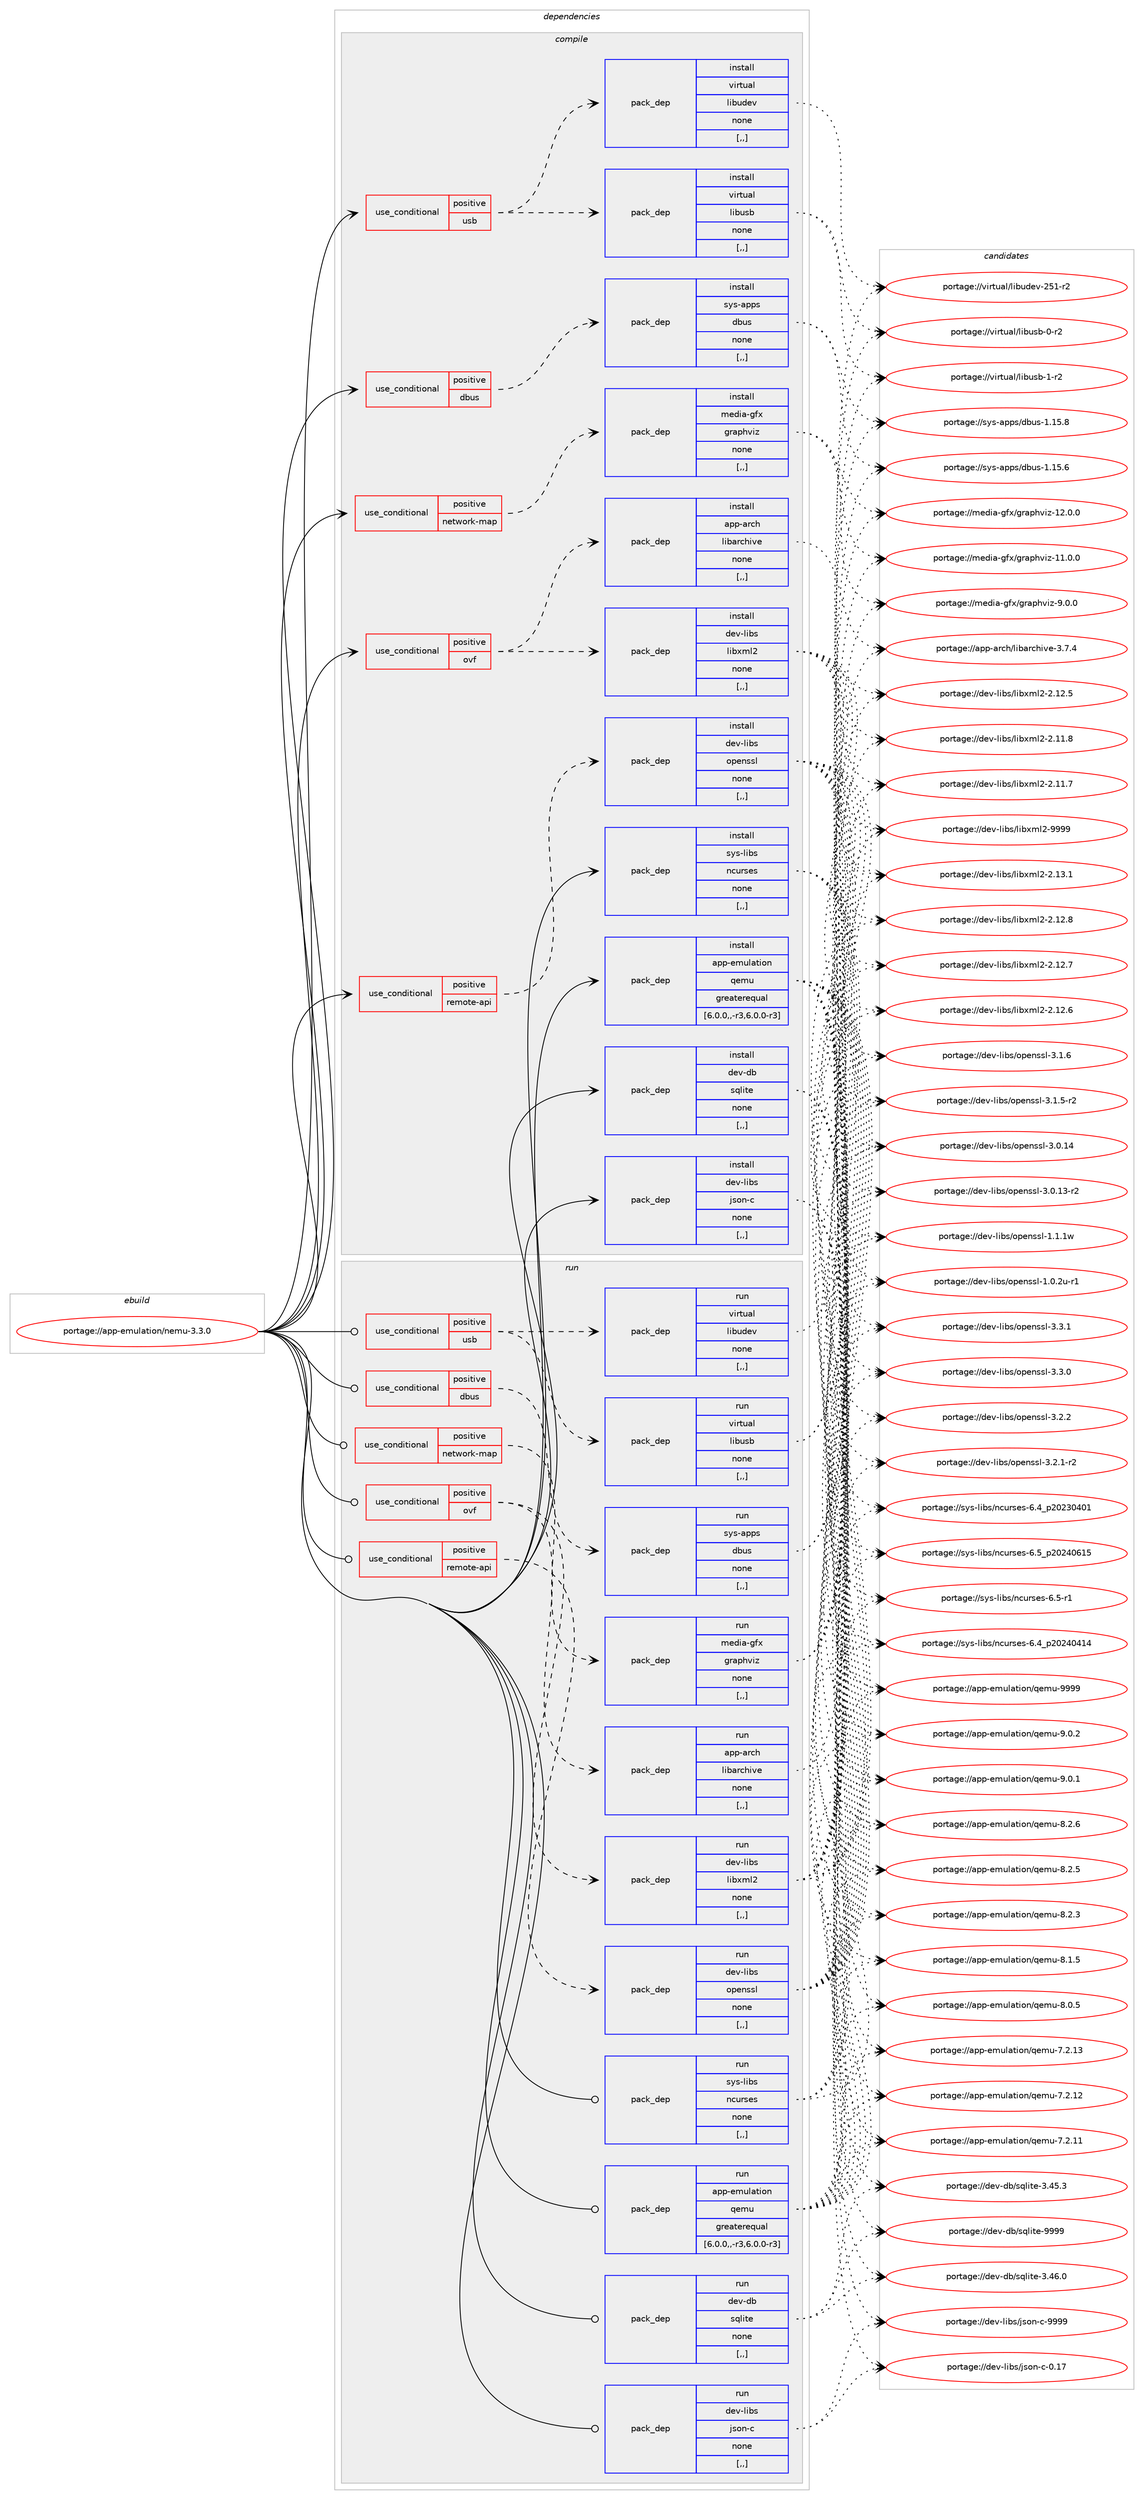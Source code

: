 digraph prolog {

# *************
# Graph options
# *************

newrank=true;
concentrate=true;
compound=true;
graph [rankdir=LR,fontname=Helvetica,fontsize=10,ranksep=1.5];#, ranksep=2.5, nodesep=0.2];
edge  [arrowhead=vee];
node  [fontname=Helvetica,fontsize=10];

# **********
# The ebuild
# **********

subgraph cluster_leftcol {
color=gray;
label=<<i>ebuild</i>>;
id [label="portage://app-emulation/nemu-3.3.0", color=red, width=4, href="../app-emulation/nemu-3.3.0.svg"];
}

# ****************
# The dependencies
# ****************

subgraph cluster_midcol {
color=gray;
label=<<i>dependencies</i>>;
subgraph cluster_compile {
fillcolor="#eeeeee";
style=filled;
label=<<i>compile</i>>;
subgraph cond7009 {
dependency26352 [label=<<TABLE BORDER="0" CELLBORDER="1" CELLSPACING="0" CELLPADDING="4"><TR><TD ROWSPAN="3" CELLPADDING="10">use_conditional</TD></TR><TR><TD>positive</TD></TR><TR><TD>dbus</TD></TR></TABLE>>, shape=none, color=red];
subgraph pack19141 {
dependency26353 [label=<<TABLE BORDER="0" CELLBORDER="1" CELLSPACING="0" CELLPADDING="4" WIDTH="220"><TR><TD ROWSPAN="6" CELLPADDING="30">pack_dep</TD></TR><TR><TD WIDTH="110">install</TD></TR><TR><TD>sys-apps</TD></TR><TR><TD>dbus</TD></TR><TR><TD>none</TD></TR><TR><TD>[,,]</TD></TR></TABLE>>, shape=none, color=blue];
}
dependency26352:e -> dependency26353:w [weight=20,style="dashed",arrowhead="vee"];
}
id:e -> dependency26352:w [weight=20,style="solid",arrowhead="vee"];
subgraph cond7010 {
dependency26354 [label=<<TABLE BORDER="0" CELLBORDER="1" CELLSPACING="0" CELLPADDING="4"><TR><TD ROWSPAN="3" CELLPADDING="10">use_conditional</TD></TR><TR><TD>positive</TD></TR><TR><TD>network-map</TD></TR></TABLE>>, shape=none, color=red];
subgraph pack19142 {
dependency26355 [label=<<TABLE BORDER="0" CELLBORDER="1" CELLSPACING="0" CELLPADDING="4" WIDTH="220"><TR><TD ROWSPAN="6" CELLPADDING="30">pack_dep</TD></TR><TR><TD WIDTH="110">install</TD></TR><TR><TD>media-gfx</TD></TR><TR><TD>graphviz</TD></TR><TR><TD>none</TD></TR><TR><TD>[,,]</TD></TR></TABLE>>, shape=none, color=blue];
}
dependency26354:e -> dependency26355:w [weight=20,style="dashed",arrowhead="vee"];
}
id:e -> dependency26354:w [weight=20,style="solid",arrowhead="vee"];
subgraph cond7011 {
dependency26356 [label=<<TABLE BORDER="0" CELLBORDER="1" CELLSPACING="0" CELLPADDING="4"><TR><TD ROWSPAN="3" CELLPADDING="10">use_conditional</TD></TR><TR><TD>positive</TD></TR><TR><TD>ovf</TD></TR></TABLE>>, shape=none, color=red];
subgraph pack19143 {
dependency26357 [label=<<TABLE BORDER="0" CELLBORDER="1" CELLSPACING="0" CELLPADDING="4" WIDTH="220"><TR><TD ROWSPAN="6" CELLPADDING="30">pack_dep</TD></TR><TR><TD WIDTH="110">install</TD></TR><TR><TD>dev-libs</TD></TR><TR><TD>libxml2</TD></TR><TR><TD>none</TD></TR><TR><TD>[,,]</TD></TR></TABLE>>, shape=none, color=blue];
}
dependency26356:e -> dependency26357:w [weight=20,style="dashed",arrowhead="vee"];
subgraph pack19144 {
dependency26358 [label=<<TABLE BORDER="0" CELLBORDER="1" CELLSPACING="0" CELLPADDING="4" WIDTH="220"><TR><TD ROWSPAN="6" CELLPADDING="30">pack_dep</TD></TR><TR><TD WIDTH="110">install</TD></TR><TR><TD>app-arch</TD></TR><TR><TD>libarchive</TD></TR><TR><TD>none</TD></TR><TR><TD>[,,]</TD></TR></TABLE>>, shape=none, color=blue];
}
dependency26356:e -> dependency26358:w [weight=20,style="dashed",arrowhead="vee"];
}
id:e -> dependency26356:w [weight=20,style="solid",arrowhead="vee"];
subgraph cond7012 {
dependency26359 [label=<<TABLE BORDER="0" CELLBORDER="1" CELLSPACING="0" CELLPADDING="4"><TR><TD ROWSPAN="3" CELLPADDING="10">use_conditional</TD></TR><TR><TD>positive</TD></TR><TR><TD>remote-api</TD></TR></TABLE>>, shape=none, color=red];
subgraph pack19145 {
dependency26360 [label=<<TABLE BORDER="0" CELLBORDER="1" CELLSPACING="0" CELLPADDING="4" WIDTH="220"><TR><TD ROWSPAN="6" CELLPADDING="30">pack_dep</TD></TR><TR><TD WIDTH="110">install</TD></TR><TR><TD>dev-libs</TD></TR><TR><TD>openssl</TD></TR><TR><TD>none</TD></TR><TR><TD>[,,]</TD></TR></TABLE>>, shape=none, color=blue];
}
dependency26359:e -> dependency26360:w [weight=20,style="dashed",arrowhead="vee"];
}
id:e -> dependency26359:w [weight=20,style="solid",arrowhead="vee"];
subgraph cond7013 {
dependency26361 [label=<<TABLE BORDER="0" CELLBORDER="1" CELLSPACING="0" CELLPADDING="4"><TR><TD ROWSPAN="3" CELLPADDING="10">use_conditional</TD></TR><TR><TD>positive</TD></TR><TR><TD>usb</TD></TR></TABLE>>, shape=none, color=red];
subgraph pack19146 {
dependency26362 [label=<<TABLE BORDER="0" CELLBORDER="1" CELLSPACING="0" CELLPADDING="4" WIDTH="220"><TR><TD ROWSPAN="6" CELLPADDING="30">pack_dep</TD></TR><TR><TD WIDTH="110">install</TD></TR><TR><TD>virtual</TD></TR><TR><TD>libusb</TD></TR><TR><TD>none</TD></TR><TR><TD>[,,]</TD></TR></TABLE>>, shape=none, color=blue];
}
dependency26361:e -> dependency26362:w [weight=20,style="dashed",arrowhead="vee"];
subgraph pack19147 {
dependency26363 [label=<<TABLE BORDER="0" CELLBORDER="1" CELLSPACING="0" CELLPADDING="4" WIDTH="220"><TR><TD ROWSPAN="6" CELLPADDING="30">pack_dep</TD></TR><TR><TD WIDTH="110">install</TD></TR><TR><TD>virtual</TD></TR><TR><TD>libudev</TD></TR><TR><TD>none</TD></TR><TR><TD>[,,]</TD></TR></TABLE>>, shape=none, color=blue];
}
dependency26361:e -> dependency26363:w [weight=20,style="dashed",arrowhead="vee"];
}
id:e -> dependency26361:w [weight=20,style="solid",arrowhead="vee"];
subgraph pack19148 {
dependency26364 [label=<<TABLE BORDER="0" CELLBORDER="1" CELLSPACING="0" CELLPADDING="4" WIDTH="220"><TR><TD ROWSPAN="6" CELLPADDING="30">pack_dep</TD></TR><TR><TD WIDTH="110">install</TD></TR><TR><TD>app-emulation</TD></TR><TR><TD>qemu</TD></TR><TR><TD>greaterequal</TD></TR><TR><TD>[6.0.0,,-r3,6.0.0-r3]</TD></TR></TABLE>>, shape=none, color=blue];
}
id:e -> dependency26364:w [weight=20,style="solid",arrowhead="vee"];
subgraph pack19149 {
dependency26365 [label=<<TABLE BORDER="0" CELLBORDER="1" CELLSPACING="0" CELLPADDING="4" WIDTH="220"><TR><TD ROWSPAN="6" CELLPADDING="30">pack_dep</TD></TR><TR><TD WIDTH="110">install</TD></TR><TR><TD>dev-db</TD></TR><TR><TD>sqlite</TD></TR><TR><TD>none</TD></TR><TR><TD>[,,]</TD></TR></TABLE>>, shape=none, color=blue];
}
id:e -> dependency26365:w [weight=20,style="solid",arrowhead="vee"];
subgraph pack19150 {
dependency26366 [label=<<TABLE BORDER="0" CELLBORDER="1" CELLSPACING="0" CELLPADDING="4" WIDTH="220"><TR><TD ROWSPAN="6" CELLPADDING="30">pack_dep</TD></TR><TR><TD WIDTH="110">install</TD></TR><TR><TD>dev-libs</TD></TR><TR><TD>json-c</TD></TR><TR><TD>none</TD></TR><TR><TD>[,,]</TD></TR></TABLE>>, shape=none, color=blue];
}
id:e -> dependency26366:w [weight=20,style="solid",arrowhead="vee"];
subgraph pack19151 {
dependency26367 [label=<<TABLE BORDER="0" CELLBORDER="1" CELLSPACING="0" CELLPADDING="4" WIDTH="220"><TR><TD ROWSPAN="6" CELLPADDING="30">pack_dep</TD></TR><TR><TD WIDTH="110">install</TD></TR><TR><TD>sys-libs</TD></TR><TR><TD>ncurses</TD></TR><TR><TD>none</TD></TR><TR><TD>[,,]</TD></TR></TABLE>>, shape=none, color=blue];
}
id:e -> dependency26367:w [weight=20,style="solid",arrowhead="vee"];
}
subgraph cluster_compileandrun {
fillcolor="#eeeeee";
style=filled;
label=<<i>compile and run</i>>;
}
subgraph cluster_run {
fillcolor="#eeeeee";
style=filled;
label=<<i>run</i>>;
subgraph cond7014 {
dependency26368 [label=<<TABLE BORDER="0" CELLBORDER="1" CELLSPACING="0" CELLPADDING="4"><TR><TD ROWSPAN="3" CELLPADDING="10">use_conditional</TD></TR><TR><TD>positive</TD></TR><TR><TD>dbus</TD></TR></TABLE>>, shape=none, color=red];
subgraph pack19152 {
dependency26369 [label=<<TABLE BORDER="0" CELLBORDER="1" CELLSPACING="0" CELLPADDING="4" WIDTH="220"><TR><TD ROWSPAN="6" CELLPADDING="30">pack_dep</TD></TR><TR><TD WIDTH="110">run</TD></TR><TR><TD>sys-apps</TD></TR><TR><TD>dbus</TD></TR><TR><TD>none</TD></TR><TR><TD>[,,]</TD></TR></TABLE>>, shape=none, color=blue];
}
dependency26368:e -> dependency26369:w [weight=20,style="dashed",arrowhead="vee"];
}
id:e -> dependency26368:w [weight=20,style="solid",arrowhead="odot"];
subgraph cond7015 {
dependency26370 [label=<<TABLE BORDER="0" CELLBORDER="1" CELLSPACING="0" CELLPADDING="4"><TR><TD ROWSPAN="3" CELLPADDING="10">use_conditional</TD></TR><TR><TD>positive</TD></TR><TR><TD>network-map</TD></TR></TABLE>>, shape=none, color=red];
subgraph pack19153 {
dependency26371 [label=<<TABLE BORDER="0" CELLBORDER="1" CELLSPACING="0" CELLPADDING="4" WIDTH="220"><TR><TD ROWSPAN="6" CELLPADDING="30">pack_dep</TD></TR><TR><TD WIDTH="110">run</TD></TR><TR><TD>media-gfx</TD></TR><TR><TD>graphviz</TD></TR><TR><TD>none</TD></TR><TR><TD>[,,]</TD></TR></TABLE>>, shape=none, color=blue];
}
dependency26370:e -> dependency26371:w [weight=20,style="dashed",arrowhead="vee"];
}
id:e -> dependency26370:w [weight=20,style="solid",arrowhead="odot"];
subgraph cond7016 {
dependency26372 [label=<<TABLE BORDER="0" CELLBORDER="1" CELLSPACING="0" CELLPADDING="4"><TR><TD ROWSPAN="3" CELLPADDING="10">use_conditional</TD></TR><TR><TD>positive</TD></TR><TR><TD>ovf</TD></TR></TABLE>>, shape=none, color=red];
subgraph pack19154 {
dependency26373 [label=<<TABLE BORDER="0" CELLBORDER="1" CELLSPACING="0" CELLPADDING="4" WIDTH="220"><TR><TD ROWSPAN="6" CELLPADDING="30">pack_dep</TD></TR><TR><TD WIDTH="110">run</TD></TR><TR><TD>dev-libs</TD></TR><TR><TD>libxml2</TD></TR><TR><TD>none</TD></TR><TR><TD>[,,]</TD></TR></TABLE>>, shape=none, color=blue];
}
dependency26372:e -> dependency26373:w [weight=20,style="dashed",arrowhead="vee"];
subgraph pack19155 {
dependency26374 [label=<<TABLE BORDER="0" CELLBORDER="1" CELLSPACING="0" CELLPADDING="4" WIDTH="220"><TR><TD ROWSPAN="6" CELLPADDING="30">pack_dep</TD></TR><TR><TD WIDTH="110">run</TD></TR><TR><TD>app-arch</TD></TR><TR><TD>libarchive</TD></TR><TR><TD>none</TD></TR><TR><TD>[,,]</TD></TR></TABLE>>, shape=none, color=blue];
}
dependency26372:e -> dependency26374:w [weight=20,style="dashed",arrowhead="vee"];
}
id:e -> dependency26372:w [weight=20,style="solid",arrowhead="odot"];
subgraph cond7017 {
dependency26375 [label=<<TABLE BORDER="0" CELLBORDER="1" CELLSPACING="0" CELLPADDING="4"><TR><TD ROWSPAN="3" CELLPADDING="10">use_conditional</TD></TR><TR><TD>positive</TD></TR><TR><TD>remote-api</TD></TR></TABLE>>, shape=none, color=red];
subgraph pack19156 {
dependency26376 [label=<<TABLE BORDER="0" CELLBORDER="1" CELLSPACING="0" CELLPADDING="4" WIDTH="220"><TR><TD ROWSPAN="6" CELLPADDING="30">pack_dep</TD></TR><TR><TD WIDTH="110">run</TD></TR><TR><TD>dev-libs</TD></TR><TR><TD>openssl</TD></TR><TR><TD>none</TD></TR><TR><TD>[,,]</TD></TR></TABLE>>, shape=none, color=blue];
}
dependency26375:e -> dependency26376:w [weight=20,style="dashed",arrowhead="vee"];
}
id:e -> dependency26375:w [weight=20,style="solid",arrowhead="odot"];
subgraph cond7018 {
dependency26377 [label=<<TABLE BORDER="0" CELLBORDER="1" CELLSPACING="0" CELLPADDING="4"><TR><TD ROWSPAN="3" CELLPADDING="10">use_conditional</TD></TR><TR><TD>positive</TD></TR><TR><TD>usb</TD></TR></TABLE>>, shape=none, color=red];
subgraph pack19157 {
dependency26378 [label=<<TABLE BORDER="0" CELLBORDER="1" CELLSPACING="0" CELLPADDING="4" WIDTH="220"><TR><TD ROWSPAN="6" CELLPADDING="30">pack_dep</TD></TR><TR><TD WIDTH="110">run</TD></TR><TR><TD>virtual</TD></TR><TR><TD>libusb</TD></TR><TR><TD>none</TD></TR><TR><TD>[,,]</TD></TR></TABLE>>, shape=none, color=blue];
}
dependency26377:e -> dependency26378:w [weight=20,style="dashed",arrowhead="vee"];
subgraph pack19158 {
dependency26379 [label=<<TABLE BORDER="0" CELLBORDER="1" CELLSPACING="0" CELLPADDING="4" WIDTH="220"><TR><TD ROWSPAN="6" CELLPADDING="30">pack_dep</TD></TR><TR><TD WIDTH="110">run</TD></TR><TR><TD>virtual</TD></TR><TR><TD>libudev</TD></TR><TR><TD>none</TD></TR><TR><TD>[,,]</TD></TR></TABLE>>, shape=none, color=blue];
}
dependency26377:e -> dependency26379:w [weight=20,style="dashed",arrowhead="vee"];
}
id:e -> dependency26377:w [weight=20,style="solid",arrowhead="odot"];
subgraph pack19159 {
dependency26380 [label=<<TABLE BORDER="0" CELLBORDER="1" CELLSPACING="0" CELLPADDING="4" WIDTH="220"><TR><TD ROWSPAN="6" CELLPADDING="30">pack_dep</TD></TR><TR><TD WIDTH="110">run</TD></TR><TR><TD>app-emulation</TD></TR><TR><TD>qemu</TD></TR><TR><TD>greaterequal</TD></TR><TR><TD>[6.0.0,,-r3,6.0.0-r3]</TD></TR></TABLE>>, shape=none, color=blue];
}
id:e -> dependency26380:w [weight=20,style="solid",arrowhead="odot"];
subgraph pack19160 {
dependency26381 [label=<<TABLE BORDER="0" CELLBORDER="1" CELLSPACING="0" CELLPADDING="4" WIDTH="220"><TR><TD ROWSPAN="6" CELLPADDING="30">pack_dep</TD></TR><TR><TD WIDTH="110">run</TD></TR><TR><TD>dev-db</TD></TR><TR><TD>sqlite</TD></TR><TR><TD>none</TD></TR><TR><TD>[,,]</TD></TR></TABLE>>, shape=none, color=blue];
}
id:e -> dependency26381:w [weight=20,style="solid",arrowhead="odot"];
subgraph pack19161 {
dependency26382 [label=<<TABLE BORDER="0" CELLBORDER="1" CELLSPACING="0" CELLPADDING="4" WIDTH="220"><TR><TD ROWSPAN="6" CELLPADDING="30">pack_dep</TD></TR><TR><TD WIDTH="110">run</TD></TR><TR><TD>dev-libs</TD></TR><TR><TD>json-c</TD></TR><TR><TD>none</TD></TR><TR><TD>[,,]</TD></TR></TABLE>>, shape=none, color=blue];
}
id:e -> dependency26382:w [weight=20,style="solid",arrowhead="odot"];
subgraph pack19162 {
dependency26383 [label=<<TABLE BORDER="0" CELLBORDER="1" CELLSPACING="0" CELLPADDING="4" WIDTH="220"><TR><TD ROWSPAN="6" CELLPADDING="30">pack_dep</TD></TR><TR><TD WIDTH="110">run</TD></TR><TR><TD>sys-libs</TD></TR><TR><TD>ncurses</TD></TR><TR><TD>none</TD></TR><TR><TD>[,,]</TD></TR></TABLE>>, shape=none, color=blue];
}
id:e -> dependency26383:w [weight=20,style="solid",arrowhead="odot"];
}
}

# **************
# The candidates
# **************

subgraph cluster_choices {
rank=same;
color=gray;
label=<<i>candidates</i>>;

subgraph choice19141 {
color=black;
nodesep=1;
choice1151211154597112112115471009811711545494649534656 [label="portage://sys-apps/dbus-1.15.8", color=red, width=4,href="../sys-apps/dbus-1.15.8.svg"];
choice1151211154597112112115471009811711545494649534654 [label="portage://sys-apps/dbus-1.15.6", color=red, width=4,href="../sys-apps/dbus-1.15.6.svg"];
dependency26353:e -> choice1151211154597112112115471009811711545494649534656:w [style=dotted,weight="100"];
dependency26353:e -> choice1151211154597112112115471009811711545494649534654:w [style=dotted,weight="100"];
}
subgraph choice19142 {
color=black;
nodesep=1;
choice1091011001059745103102120471031149711210411810512245495046484648 [label="portage://media-gfx/graphviz-12.0.0", color=red, width=4,href="../media-gfx/graphviz-12.0.0.svg"];
choice1091011001059745103102120471031149711210411810512245494946484648 [label="portage://media-gfx/graphviz-11.0.0", color=red, width=4,href="../media-gfx/graphviz-11.0.0.svg"];
choice10910110010597451031021204710311497112104118105122455746484648 [label="portage://media-gfx/graphviz-9.0.0", color=red, width=4,href="../media-gfx/graphviz-9.0.0.svg"];
dependency26355:e -> choice1091011001059745103102120471031149711210411810512245495046484648:w [style=dotted,weight="100"];
dependency26355:e -> choice1091011001059745103102120471031149711210411810512245494946484648:w [style=dotted,weight="100"];
dependency26355:e -> choice10910110010597451031021204710311497112104118105122455746484648:w [style=dotted,weight="100"];
}
subgraph choice19143 {
color=black;
nodesep=1;
choice10010111845108105981154710810598120109108504557575757 [label="portage://dev-libs/libxml2-9999", color=red, width=4,href="../dev-libs/libxml2-9999.svg"];
choice100101118451081059811547108105981201091085045504649514649 [label="portage://dev-libs/libxml2-2.13.1", color=red, width=4,href="../dev-libs/libxml2-2.13.1.svg"];
choice100101118451081059811547108105981201091085045504649504656 [label="portage://dev-libs/libxml2-2.12.8", color=red, width=4,href="../dev-libs/libxml2-2.12.8.svg"];
choice100101118451081059811547108105981201091085045504649504655 [label="portage://dev-libs/libxml2-2.12.7", color=red, width=4,href="../dev-libs/libxml2-2.12.7.svg"];
choice100101118451081059811547108105981201091085045504649504654 [label="portage://dev-libs/libxml2-2.12.6", color=red, width=4,href="../dev-libs/libxml2-2.12.6.svg"];
choice100101118451081059811547108105981201091085045504649504653 [label="portage://dev-libs/libxml2-2.12.5", color=red, width=4,href="../dev-libs/libxml2-2.12.5.svg"];
choice100101118451081059811547108105981201091085045504649494656 [label="portage://dev-libs/libxml2-2.11.8", color=red, width=4,href="../dev-libs/libxml2-2.11.8.svg"];
choice100101118451081059811547108105981201091085045504649494655 [label="portage://dev-libs/libxml2-2.11.7", color=red, width=4,href="../dev-libs/libxml2-2.11.7.svg"];
dependency26357:e -> choice10010111845108105981154710810598120109108504557575757:w [style=dotted,weight="100"];
dependency26357:e -> choice100101118451081059811547108105981201091085045504649514649:w [style=dotted,weight="100"];
dependency26357:e -> choice100101118451081059811547108105981201091085045504649504656:w [style=dotted,weight="100"];
dependency26357:e -> choice100101118451081059811547108105981201091085045504649504655:w [style=dotted,weight="100"];
dependency26357:e -> choice100101118451081059811547108105981201091085045504649504654:w [style=dotted,weight="100"];
dependency26357:e -> choice100101118451081059811547108105981201091085045504649504653:w [style=dotted,weight="100"];
dependency26357:e -> choice100101118451081059811547108105981201091085045504649494656:w [style=dotted,weight="100"];
dependency26357:e -> choice100101118451081059811547108105981201091085045504649494655:w [style=dotted,weight="100"];
}
subgraph choice19144 {
color=black;
nodesep=1;
choice9711211245971149910447108105989711499104105118101455146554652 [label="portage://app-arch/libarchive-3.7.4", color=red, width=4,href="../app-arch/libarchive-3.7.4.svg"];
dependency26358:e -> choice9711211245971149910447108105989711499104105118101455146554652:w [style=dotted,weight="100"];
}
subgraph choice19145 {
color=black;
nodesep=1;
choice100101118451081059811547111112101110115115108455146514649 [label="portage://dev-libs/openssl-3.3.1", color=red, width=4,href="../dev-libs/openssl-3.3.1.svg"];
choice100101118451081059811547111112101110115115108455146514648 [label="portage://dev-libs/openssl-3.3.0", color=red, width=4,href="../dev-libs/openssl-3.3.0.svg"];
choice100101118451081059811547111112101110115115108455146504650 [label="portage://dev-libs/openssl-3.2.2", color=red, width=4,href="../dev-libs/openssl-3.2.2.svg"];
choice1001011184510810598115471111121011101151151084551465046494511450 [label="portage://dev-libs/openssl-3.2.1-r2", color=red, width=4,href="../dev-libs/openssl-3.2.1-r2.svg"];
choice100101118451081059811547111112101110115115108455146494654 [label="portage://dev-libs/openssl-3.1.6", color=red, width=4,href="../dev-libs/openssl-3.1.6.svg"];
choice1001011184510810598115471111121011101151151084551464946534511450 [label="portage://dev-libs/openssl-3.1.5-r2", color=red, width=4,href="../dev-libs/openssl-3.1.5-r2.svg"];
choice10010111845108105981154711111210111011511510845514648464952 [label="portage://dev-libs/openssl-3.0.14", color=red, width=4,href="../dev-libs/openssl-3.0.14.svg"];
choice100101118451081059811547111112101110115115108455146484649514511450 [label="portage://dev-libs/openssl-3.0.13-r2", color=red, width=4,href="../dev-libs/openssl-3.0.13-r2.svg"];
choice100101118451081059811547111112101110115115108454946494649119 [label="portage://dev-libs/openssl-1.1.1w", color=red, width=4,href="../dev-libs/openssl-1.1.1w.svg"];
choice1001011184510810598115471111121011101151151084549464846501174511449 [label="portage://dev-libs/openssl-1.0.2u-r1", color=red, width=4,href="../dev-libs/openssl-1.0.2u-r1.svg"];
dependency26360:e -> choice100101118451081059811547111112101110115115108455146514649:w [style=dotted,weight="100"];
dependency26360:e -> choice100101118451081059811547111112101110115115108455146514648:w [style=dotted,weight="100"];
dependency26360:e -> choice100101118451081059811547111112101110115115108455146504650:w [style=dotted,weight="100"];
dependency26360:e -> choice1001011184510810598115471111121011101151151084551465046494511450:w [style=dotted,weight="100"];
dependency26360:e -> choice100101118451081059811547111112101110115115108455146494654:w [style=dotted,weight="100"];
dependency26360:e -> choice1001011184510810598115471111121011101151151084551464946534511450:w [style=dotted,weight="100"];
dependency26360:e -> choice10010111845108105981154711111210111011511510845514648464952:w [style=dotted,weight="100"];
dependency26360:e -> choice100101118451081059811547111112101110115115108455146484649514511450:w [style=dotted,weight="100"];
dependency26360:e -> choice100101118451081059811547111112101110115115108454946494649119:w [style=dotted,weight="100"];
dependency26360:e -> choice1001011184510810598115471111121011101151151084549464846501174511449:w [style=dotted,weight="100"];
}
subgraph choice19146 {
color=black;
nodesep=1;
choice1181051141161179710847108105981171159845494511450 [label="portage://virtual/libusb-1-r2", color=red, width=4,href="../virtual/libusb-1-r2.svg"];
choice1181051141161179710847108105981171159845484511450 [label="portage://virtual/libusb-0-r2", color=red, width=4,href="../virtual/libusb-0-r2.svg"];
dependency26362:e -> choice1181051141161179710847108105981171159845494511450:w [style=dotted,weight="100"];
dependency26362:e -> choice1181051141161179710847108105981171159845484511450:w [style=dotted,weight="100"];
}
subgraph choice19147 {
color=black;
nodesep=1;
choice118105114116117971084710810598117100101118455053494511450 [label="portage://virtual/libudev-251-r2", color=red, width=4,href="../virtual/libudev-251-r2.svg"];
dependency26363:e -> choice118105114116117971084710810598117100101118455053494511450:w [style=dotted,weight="100"];
}
subgraph choice19148 {
color=black;
nodesep=1;
choice971121124510110911710897116105111110471131011091174557575757 [label="portage://app-emulation/qemu-9999", color=red, width=4,href="../app-emulation/qemu-9999.svg"];
choice97112112451011091171089711610511111047113101109117455746484650 [label="portage://app-emulation/qemu-9.0.2", color=red, width=4,href="../app-emulation/qemu-9.0.2.svg"];
choice97112112451011091171089711610511111047113101109117455746484649 [label="portage://app-emulation/qemu-9.0.1", color=red, width=4,href="../app-emulation/qemu-9.0.1.svg"];
choice97112112451011091171089711610511111047113101109117455646504654 [label="portage://app-emulation/qemu-8.2.6", color=red, width=4,href="../app-emulation/qemu-8.2.6.svg"];
choice97112112451011091171089711610511111047113101109117455646504653 [label="portage://app-emulation/qemu-8.2.5", color=red, width=4,href="../app-emulation/qemu-8.2.5.svg"];
choice97112112451011091171089711610511111047113101109117455646504651 [label="portage://app-emulation/qemu-8.2.3", color=red, width=4,href="../app-emulation/qemu-8.2.3.svg"];
choice97112112451011091171089711610511111047113101109117455646494653 [label="portage://app-emulation/qemu-8.1.5", color=red, width=4,href="../app-emulation/qemu-8.1.5.svg"];
choice97112112451011091171089711610511111047113101109117455646484653 [label="portage://app-emulation/qemu-8.0.5", color=red, width=4,href="../app-emulation/qemu-8.0.5.svg"];
choice9711211245101109117108971161051111104711310110911745554650464951 [label="portage://app-emulation/qemu-7.2.13", color=red, width=4,href="../app-emulation/qemu-7.2.13.svg"];
choice9711211245101109117108971161051111104711310110911745554650464950 [label="portage://app-emulation/qemu-7.2.12", color=red, width=4,href="../app-emulation/qemu-7.2.12.svg"];
choice9711211245101109117108971161051111104711310110911745554650464949 [label="portage://app-emulation/qemu-7.2.11", color=red, width=4,href="../app-emulation/qemu-7.2.11.svg"];
dependency26364:e -> choice971121124510110911710897116105111110471131011091174557575757:w [style=dotted,weight="100"];
dependency26364:e -> choice97112112451011091171089711610511111047113101109117455746484650:w [style=dotted,weight="100"];
dependency26364:e -> choice97112112451011091171089711610511111047113101109117455746484649:w [style=dotted,weight="100"];
dependency26364:e -> choice97112112451011091171089711610511111047113101109117455646504654:w [style=dotted,weight="100"];
dependency26364:e -> choice97112112451011091171089711610511111047113101109117455646504653:w [style=dotted,weight="100"];
dependency26364:e -> choice97112112451011091171089711610511111047113101109117455646504651:w [style=dotted,weight="100"];
dependency26364:e -> choice97112112451011091171089711610511111047113101109117455646494653:w [style=dotted,weight="100"];
dependency26364:e -> choice97112112451011091171089711610511111047113101109117455646484653:w [style=dotted,weight="100"];
dependency26364:e -> choice9711211245101109117108971161051111104711310110911745554650464951:w [style=dotted,weight="100"];
dependency26364:e -> choice9711211245101109117108971161051111104711310110911745554650464950:w [style=dotted,weight="100"];
dependency26364:e -> choice9711211245101109117108971161051111104711310110911745554650464949:w [style=dotted,weight="100"];
}
subgraph choice19149 {
color=black;
nodesep=1;
choice1001011184510098471151131081051161014557575757 [label="portage://dev-db/sqlite-9999", color=red, width=4,href="../dev-db/sqlite-9999.svg"];
choice10010111845100984711511310810511610145514652544648 [label="portage://dev-db/sqlite-3.46.0", color=red, width=4,href="../dev-db/sqlite-3.46.0.svg"];
choice10010111845100984711511310810511610145514652534651 [label="portage://dev-db/sqlite-3.45.3", color=red, width=4,href="../dev-db/sqlite-3.45.3.svg"];
dependency26365:e -> choice1001011184510098471151131081051161014557575757:w [style=dotted,weight="100"];
dependency26365:e -> choice10010111845100984711511310810511610145514652544648:w [style=dotted,weight="100"];
dependency26365:e -> choice10010111845100984711511310810511610145514652534651:w [style=dotted,weight="100"];
}
subgraph choice19150 {
color=black;
nodesep=1;
choice10010111845108105981154710611511111045994557575757 [label="portage://dev-libs/json-c-9999", color=red, width=4,href="../dev-libs/json-c-9999.svg"];
choice10010111845108105981154710611511111045994548464955 [label="portage://dev-libs/json-c-0.17", color=red, width=4,href="../dev-libs/json-c-0.17.svg"];
dependency26366:e -> choice10010111845108105981154710611511111045994557575757:w [style=dotted,weight="100"];
dependency26366:e -> choice10010111845108105981154710611511111045994548464955:w [style=dotted,weight="100"];
}
subgraph choice19151 {
color=black;
nodesep=1;
choice1151211154510810598115471109911711411510111545544653951125048505248544953 [label="portage://sys-libs/ncurses-6.5_p20240615", color=red, width=4,href="../sys-libs/ncurses-6.5_p20240615.svg"];
choice11512111545108105981154711099117114115101115455446534511449 [label="portage://sys-libs/ncurses-6.5-r1", color=red, width=4,href="../sys-libs/ncurses-6.5-r1.svg"];
choice1151211154510810598115471109911711411510111545544652951125048505248524952 [label="portage://sys-libs/ncurses-6.4_p20240414", color=red, width=4,href="../sys-libs/ncurses-6.4_p20240414.svg"];
choice1151211154510810598115471109911711411510111545544652951125048505148524849 [label="portage://sys-libs/ncurses-6.4_p20230401", color=red, width=4,href="../sys-libs/ncurses-6.4_p20230401.svg"];
dependency26367:e -> choice1151211154510810598115471109911711411510111545544653951125048505248544953:w [style=dotted,weight="100"];
dependency26367:e -> choice11512111545108105981154711099117114115101115455446534511449:w [style=dotted,weight="100"];
dependency26367:e -> choice1151211154510810598115471109911711411510111545544652951125048505248524952:w [style=dotted,weight="100"];
dependency26367:e -> choice1151211154510810598115471109911711411510111545544652951125048505148524849:w [style=dotted,weight="100"];
}
subgraph choice19152 {
color=black;
nodesep=1;
choice1151211154597112112115471009811711545494649534656 [label="portage://sys-apps/dbus-1.15.8", color=red, width=4,href="../sys-apps/dbus-1.15.8.svg"];
choice1151211154597112112115471009811711545494649534654 [label="portage://sys-apps/dbus-1.15.6", color=red, width=4,href="../sys-apps/dbus-1.15.6.svg"];
dependency26369:e -> choice1151211154597112112115471009811711545494649534656:w [style=dotted,weight="100"];
dependency26369:e -> choice1151211154597112112115471009811711545494649534654:w [style=dotted,weight="100"];
}
subgraph choice19153 {
color=black;
nodesep=1;
choice1091011001059745103102120471031149711210411810512245495046484648 [label="portage://media-gfx/graphviz-12.0.0", color=red, width=4,href="../media-gfx/graphviz-12.0.0.svg"];
choice1091011001059745103102120471031149711210411810512245494946484648 [label="portage://media-gfx/graphviz-11.0.0", color=red, width=4,href="../media-gfx/graphviz-11.0.0.svg"];
choice10910110010597451031021204710311497112104118105122455746484648 [label="portage://media-gfx/graphviz-9.0.0", color=red, width=4,href="../media-gfx/graphviz-9.0.0.svg"];
dependency26371:e -> choice1091011001059745103102120471031149711210411810512245495046484648:w [style=dotted,weight="100"];
dependency26371:e -> choice1091011001059745103102120471031149711210411810512245494946484648:w [style=dotted,weight="100"];
dependency26371:e -> choice10910110010597451031021204710311497112104118105122455746484648:w [style=dotted,weight="100"];
}
subgraph choice19154 {
color=black;
nodesep=1;
choice10010111845108105981154710810598120109108504557575757 [label="portage://dev-libs/libxml2-9999", color=red, width=4,href="../dev-libs/libxml2-9999.svg"];
choice100101118451081059811547108105981201091085045504649514649 [label="portage://dev-libs/libxml2-2.13.1", color=red, width=4,href="../dev-libs/libxml2-2.13.1.svg"];
choice100101118451081059811547108105981201091085045504649504656 [label="portage://dev-libs/libxml2-2.12.8", color=red, width=4,href="../dev-libs/libxml2-2.12.8.svg"];
choice100101118451081059811547108105981201091085045504649504655 [label="portage://dev-libs/libxml2-2.12.7", color=red, width=4,href="../dev-libs/libxml2-2.12.7.svg"];
choice100101118451081059811547108105981201091085045504649504654 [label="portage://dev-libs/libxml2-2.12.6", color=red, width=4,href="../dev-libs/libxml2-2.12.6.svg"];
choice100101118451081059811547108105981201091085045504649504653 [label="portage://dev-libs/libxml2-2.12.5", color=red, width=4,href="../dev-libs/libxml2-2.12.5.svg"];
choice100101118451081059811547108105981201091085045504649494656 [label="portage://dev-libs/libxml2-2.11.8", color=red, width=4,href="../dev-libs/libxml2-2.11.8.svg"];
choice100101118451081059811547108105981201091085045504649494655 [label="portage://dev-libs/libxml2-2.11.7", color=red, width=4,href="../dev-libs/libxml2-2.11.7.svg"];
dependency26373:e -> choice10010111845108105981154710810598120109108504557575757:w [style=dotted,weight="100"];
dependency26373:e -> choice100101118451081059811547108105981201091085045504649514649:w [style=dotted,weight="100"];
dependency26373:e -> choice100101118451081059811547108105981201091085045504649504656:w [style=dotted,weight="100"];
dependency26373:e -> choice100101118451081059811547108105981201091085045504649504655:w [style=dotted,weight="100"];
dependency26373:e -> choice100101118451081059811547108105981201091085045504649504654:w [style=dotted,weight="100"];
dependency26373:e -> choice100101118451081059811547108105981201091085045504649504653:w [style=dotted,weight="100"];
dependency26373:e -> choice100101118451081059811547108105981201091085045504649494656:w [style=dotted,weight="100"];
dependency26373:e -> choice100101118451081059811547108105981201091085045504649494655:w [style=dotted,weight="100"];
}
subgraph choice19155 {
color=black;
nodesep=1;
choice9711211245971149910447108105989711499104105118101455146554652 [label="portage://app-arch/libarchive-3.7.4", color=red, width=4,href="../app-arch/libarchive-3.7.4.svg"];
dependency26374:e -> choice9711211245971149910447108105989711499104105118101455146554652:w [style=dotted,weight="100"];
}
subgraph choice19156 {
color=black;
nodesep=1;
choice100101118451081059811547111112101110115115108455146514649 [label="portage://dev-libs/openssl-3.3.1", color=red, width=4,href="../dev-libs/openssl-3.3.1.svg"];
choice100101118451081059811547111112101110115115108455146514648 [label="portage://dev-libs/openssl-3.3.0", color=red, width=4,href="../dev-libs/openssl-3.3.0.svg"];
choice100101118451081059811547111112101110115115108455146504650 [label="portage://dev-libs/openssl-3.2.2", color=red, width=4,href="../dev-libs/openssl-3.2.2.svg"];
choice1001011184510810598115471111121011101151151084551465046494511450 [label="portage://dev-libs/openssl-3.2.1-r2", color=red, width=4,href="../dev-libs/openssl-3.2.1-r2.svg"];
choice100101118451081059811547111112101110115115108455146494654 [label="portage://dev-libs/openssl-3.1.6", color=red, width=4,href="../dev-libs/openssl-3.1.6.svg"];
choice1001011184510810598115471111121011101151151084551464946534511450 [label="portage://dev-libs/openssl-3.1.5-r2", color=red, width=4,href="../dev-libs/openssl-3.1.5-r2.svg"];
choice10010111845108105981154711111210111011511510845514648464952 [label="portage://dev-libs/openssl-3.0.14", color=red, width=4,href="../dev-libs/openssl-3.0.14.svg"];
choice100101118451081059811547111112101110115115108455146484649514511450 [label="portage://dev-libs/openssl-3.0.13-r2", color=red, width=4,href="../dev-libs/openssl-3.0.13-r2.svg"];
choice100101118451081059811547111112101110115115108454946494649119 [label="portage://dev-libs/openssl-1.1.1w", color=red, width=4,href="../dev-libs/openssl-1.1.1w.svg"];
choice1001011184510810598115471111121011101151151084549464846501174511449 [label="portage://dev-libs/openssl-1.0.2u-r1", color=red, width=4,href="../dev-libs/openssl-1.0.2u-r1.svg"];
dependency26376:e -> choice100101118451081059811547111112101110115115108455146514649:w [style=dotted,weight="100"];
dependency26376:e -> choice100101118451081059811547111112101110115115108455146514648:w [style=dotted,weight="100"];
dependency26376:e -> choice100101118451081059811547111112101110115115108455146504650:w [style=dotted,weight="100"];
dependency26376:e -> choice1001011184510810598115471111121011101151151084551465046494511450:w [style=dotted,weight="100"];
dependency26376:e -> choice100101118451081059811547111112101110115115108455146494654:w [style=dotted,weight="100"];
dependency26376:e -> choice1001011184510810598115471111121011101151151084551464946534511450:w [style=dotted,weight="100"];
dependency26376:e -> choice10010111845108105981154711111210111011511510845514648464952:w [style=dotted,weight="100"];
dependency26376:e -> choice100101118451081059811547111112101110115115108455146484649514511450:w [style=dotted,weight="100"];
dependency26376:e -> choice100101118451081059811547111112101110115115108454946494649119:w [style=dotted,weight="100"];
dependency26376:e -> choice1001011184510810598115471111121011101151151084549464846501174511449:w [style=dotted,weight="100"];
}
subgraph choice19157 {
color=black;
nodesep=1;
choice1181051141161179710847108105981171159845494511450 [label="portage://virtual/libusb-1-r2", color=red, width=4,href="../virtual/libusb-1-r2.svg"];
choice1181051141161179710847108105981171159845484511450 [label="portage://virtual/libusb-0-r2", color=red, width=4,href="../virtual/libusb-0-r2.svg"];
dependency26378:e -> choice1181051141161179710847108105981171159845494511450:w [style=dotted,weight="100"];
dependency26378:e -> choice1181051141161179710847108105981171159845484511450:w [style=dotted,weight="100"];
}
subgraph choice19158 {
color=black;
nodesep=1;
choice118105114116117971084710810598117100101118455053494511450 [label="portage://virtual/libudev-251-r2", color=red, width=4,href="../virtual/libudev-251-r2.svg"];
dependency26379:e -> choice118105114116117971084710810598117100101118455053494511450:w [style=dotted,weight="100"];
}
subgraph choice19159 {
color=black;
nodesep=1;
choice971121124510110911710897116105111110471131011091174557575757 [label="portage://app-emulation/qemu-9999", color=red, width=4,href="../app-emulation/qemu-9999.svg"];
choice97112112451011091171089711610511111047113101109117455746484650 [label="portage://app-emulation/qemu-9.0.2", color=red, width=4,href="../app-emulation/qemu-9.0.2.svg"];
choice97112112451011091171089711610511111047113101109117455746484649 [label="portage://app-emulation/qemu-9.0.1", color=red, width=4,href="../app-emulation/qemu-9.0.1.svg"];
choice97112112451011091171089711610511111047113101109117455646504654 [label="portage://app-emulation/qemu-8.2.6", color=red, width=4,href="../app-emulation/qemu-8.2.6.svg"];
choice97112112451011091171089711610511111047113101109117455646504653 [label="portage://app-emulation/qemu-8.2.5", color=red, width=4,href="../app-emulation/qemu-8.2.5.svg"];
choice97112112451011091171089711610511111047113101109117455646504651 [label="portage://app-emulation/qemu-8.2.3", color=red, width=4,href="../app-emulation/qemu-8.2.3.svg"];
choice97112112451011091171089711610511111047113101109117455646494653 [label="portage://app-emulation/qemu-8.1.5", color=red, width=4,href="../app-emulation/qemu-8.1.5.svg"];
choice97112112451011091171089711610511111047113101109117455646484653 [label="portage://app-emulation/qemu-8.0.5", color=red, width=4,href="../app-emulation/qemu-8.0.5.svg"];
choice9711211245101109117108971161051111104711310110911745554650464951 [label="portage://app-emulation/qemu-7.2.13", color=red, width=4,href="../app-emulation/qemu-7.2.13.svg"];
choice9711211245101109117108971161051111104711310110911745554650464950 [label="portage://app-emulation/qemu-7.2.12", color=red, width=4,href="../app-emulation/qemu-7.2.12.svg"];
choice9711211245101109117108971161051111104711310110911745554650464949 [label="portage://app-emulation/qemu-7.2.11", color=red, width=4,href="../app-emulation/qemu-7.2.11.svg"];
dependency26380:e -> choice971121124510110911710897116105111110471131011091174557575757:w [style=dotted,weight="100"];
dependency26380:e -> choice97112112451011091171089711610511111047113101109117455746484650:w [style=dotted,weight="100"];
dependency26380:e -> choice97112112451011091171089711610511111047113101109117455746484649:w [style=dotted,weight="100"];
dependency26380:e -> choice97112112451011091171089711610511111047113101109117455646504654:w [style=dotted,weight="100"];
dependency26380:e -> choice97112112451011091171089711610511111047113101109117455646504653:w [style=dotted,weight="100"];
dependency26380:e -> choice97112112451011091171089711610511111047113101109117455646504651:w [style=dotted,weight="100"];
dependency26380:e -> choice97112112451011091171089711610511111047113101109117455646494653:w [style=dotted,weight="100"];
dependency26380:e -> choice97112112451011091171089711610511111047113101109117455646484653:w [style=dotted,weight="100"];
dependency26380:e -> choice9711211245101109117108971161051111104711310110911745554650464951:w [style=dotted,weight="100"];
dependency26380:e -> choice9711211245101109117108971161051111104711310110911745554650464950:w [style=dotted,weight="100"];
dependency26380:e -> choice9711211245101109117108971161051111104711310110911745554650464949:w [style=dotted,weight="100"];
}
subgraph choice19160 {
color=black;
nodesep=1;
choice1001011184510098471151131081051161014557575757 [label="portage://dev-db/sqlite-9999", color=red, width=4,href="../dev-db/sqlite-9999.svg"];
choice10010111845100984711511310810511610145514652544648 [label="portage://dev-db/sqlite-3.46.0", color=red, width=4,href="../dev-db/sqlite-3.46.0.svg"];
choice10010111845100984711511310810511610145514652534651 [label="portage://dev-db/sqlite-3.45.3", color=red, width=4,href="../dev-db/sqlite-3.45.3.svg"];
dependency26381:e -> choice1001011184510098471151131081051161014557575757:w [style=dotted,weight="100"];
dependency26381:e -> choice10010111845100984711511310810511610145514652544648:w [style=dotted,weight="100"];
dependency26381:e -> choice10010111845100984711511310810511610145514652534651:w [style=dotted,weight="100"];
}
subgraph choice19161 {
color=black;
nodesep=1;
choice10010111845108105981154710611511111045994557575757 [label="portage://dev-libs/json-c-9999", color=red, width=4,href="../dev-libs/json-c-9999.svg"];
choice10010111845108105981154710611511111045994548464955 [label="portage://dev-libs/json-c-0.17", color=red, width=4,href="../dev-libs/json-c-0.17.svg"];
dependency26382:e -> choice10010111845108105981154710611511111045994557575757:w [style=dotted,weight="100"];
dependency26382:e -> choice10010111845108105981154710611511111045994548464955:w [style=dotted,weight="100"];
}
subgraph choice19162 {
color=black;
nodesep=1;
choice1151211154510810598115471109911711411510111545544653951125048505248544953 [label="portage://sys-libs/ncurses-6.5_p20240615", color=red, width=4,href="../sys-libs/ncurses-6.5_p20240615.svg"];
choice11512111545108105981154711099117114115101115455446534511449 [label="portage://sys-libs/ncurses-6.5-r1", color=red, width=4,href="../sys-libs/ncurses-6.5-r1.svg"];
choice1151211154510810598115471109911711411510111545544652951125048505248524952 [label="portage://sys-libs/ncurses-6.4_p20240414", color=red, width=4,href="../sys-libs/ncurses-6.4_p20240414.svg"];
choice1151211154510810598115471109911711411510111545544652951125048505148524849 [label="portage://sys-libs/ncurses-6.4_p20230401", color=red, width=4,href="../sys-libs/ncurses-6.4_p20230401.svg"];
dependency26383:e -> choice1151211154510810598115471109911711411510111545544653951125048505248544953:w [style=dotted,weight="100"];
dependency26383:e -> choice11512111545108105981154711099117114115101115455446534511449:w [style=dotted,weight="100"];
dependency26383:e -> choice1151211154510810598115471109911711411510111545544652951125048505248524952:w [style=dotted,weight="100"];
dependency26383:e -> choice1151211154510810598115471109911711411510111545544652951125048505148524849:w [style=dotted,weight="100"];
}
}

}
